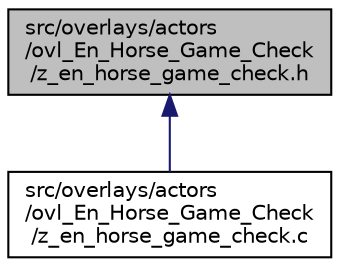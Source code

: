 digraph "src/overlays/actors/ovl_En_Horse_Game_Check/z_en_horse_game_check.h"
{
 // LATEX_PDF_SIZE
  edge [fontname="Helvetica",fontsize="10",labelfontname="Helvetica",labelfontsize="10"];
  node [fontname="Helvetica",fontsize="10",shape=record];
  Node1 [label="src/overlays/actors\l/ovl_En_Horse_Game_Check\l/z_en_horse_game_check.h",height=0.2,width=0.4,color="black", fillcolor="grey75", style="filled", fontcolor="black",tooltip=" "];
  Node1 -> Node2 [dir="back",color="midnightblue",fontsize="10",style="solid",fontname="Helvetica"];
  Node2 [label="src/overlays/actors\l/ovl_En_Horse_Game_Check\l/z_en_horse_game_check.c",height=0.2,width=0.4,color="black", fillcolor="white", style="filled",URL="$da/d53/z__en__horse__game__check_8c.html",tooltip=" "];
}
